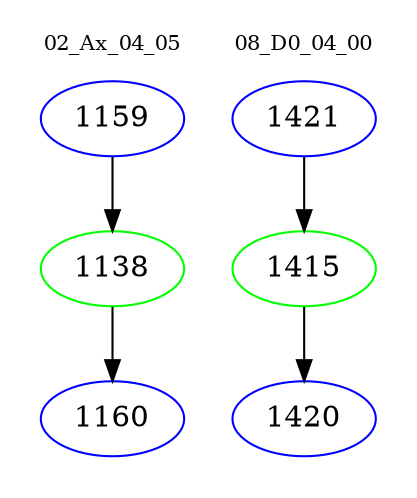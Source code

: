 digraph{
subgraph cluster_0 {
color = white
label = "02_Ax_04_05";
fontsize=10;
T0_1159 [label="1159", color="blue"]
T0_1159 -> T0_1138 [color="black"]
T0_1138 [label="1138", color="green"]
T0_1138 -> T0_1160 [color="black"]
T0_1160 [label="1160", color="blue"]
}
subgraph cluster_1 {
color = white
label = "08_D0_04_00";
fontsize=10;
T1_1421 [label="1421", color="blue"]
T1_1421 -> T1_1415 [color="black"]
T1_1415 [label="1415", color="green"]
T1_1415 -> T1_1420 [color="black"]
T1_1420 [label="1420", color="blue"]
}
}
